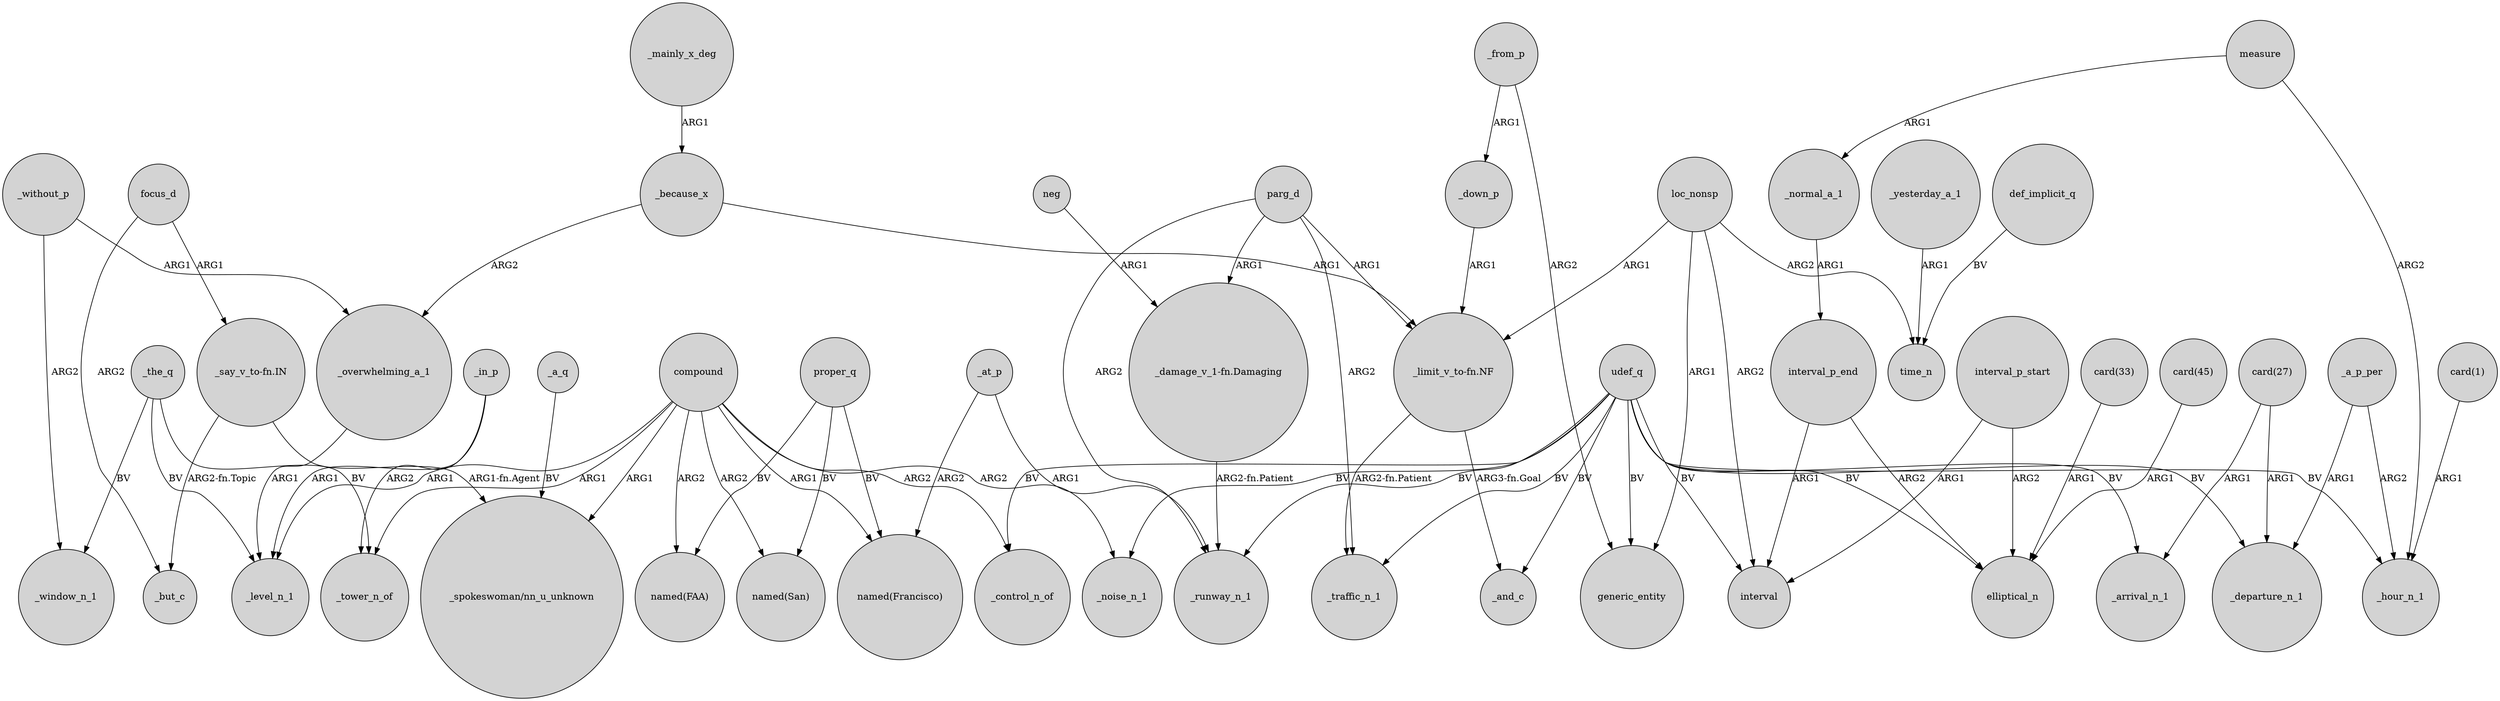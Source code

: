 digraph {
	node [shape=circle style=filled]
	_in_p -> _level_n_1 [label=ARG1]
	udef_q -> _noise_n_1 [label=BV]
	_yesterday_a_1 -> time_n [label=ARG1]
	_the_q -> _window_n_1 [label=BV]
	loc_nonsp -> interval [label=ARG2]
	compound -> _noise_n_1 [label=ARG2]
	loc_nonsp -> "_limit_v_to-fn.NF" [label=ARG1]
	udef_q -> generic_entity [label=BV]
	udef_q -> elliptical_n [label=BV]
	_normal_a_1 -> interval_p_end [label=ARG1]
	proper_q -> "named(Francisco)" [label=BV]
	def_implicit_q -> time_n [label=BV]
	compound -> "named(San)" [label=ARG2]
	parg_d -> _traffic_n_1 [label=ARG2]
	_because_x -> _overwhelming_a_1 [label=ARG2]
	compound -> _tower_n_of [label=ARG1]
	compound -> "named(FAA)" [label=ARG2]
	udef_q -> _control_n_of [label=BV]
	"card(27)" -> _departure_n_1 [label=ARG1]
	_from_p -> _down_p [label=ARG1]
	_the_q -> _tower_n_of [label=BV]
	_a_q -> "_spokeswoman/nn_u_unknown" [label=BV]
	"card(45)" -> elliptical_n [label=ARG1]
	"card(27)" -> _arrival_n_1 [label=ARG1]
	udef_q -> _hour_n_1 [label=BV]
	interval_p_end -> elliptical_n [label=ARG2]
	loc_nonsp -> generic_entity [label=ARG1]
	_from_p -> generic_entity [label=ARG2]
	_at_p -> _runway_n_1 [label=ARG1]
	interval_p_start -> elliptical_n [label=ARG2]
	parg_d -> "_limit_v_to-fn.NF" [label=ARG1]
	_the_q -> _level_n_1 [label=BV]
	udef_q -> _departure_n_1 [label=BV]
	loc_nonsp -> time_n [label=ARG2]
	focus_d -> _but_c [label=ARG2]
	parg_d -> "_damage_v_1-fn.Damaging" [label=ARG1]
	compound -> _control_n_of [label=ARG2]
	"_say_v_to-fn.IN" -> _but_c [label="ARG2-fn.Topic"]
	"card(1)" -> _hour_n_1 [label=ARG1]
	_in_p -> _tower_n_of [label=ARG2]
	neg -> "_damage_v_1-fn.Damaging" [label=ARG1]
	_a_p_per -> _departure_n_1 [label=ARG1]
	_because_x -> "_limit_v_to-fn.NF" [label=ARG1]
	_without_p -> _overwhelming_a_1 [label=ARG1]
	interval_p_start -> interval [label=ARG1]
	_overwhelming_a_1 -> _level_n_1 [label=ARG1]
	"_say_v_to-fn.IN" -> "_spokeswoman/nn_u_unknown" [label="ARG1-fn.Agent"]
	compound -> "named(Francisco)" [label=ARG1]
	compound -> "_spokeswoman/nn_u_unknown" [label=ARG1]
	"_limit_v_to-fn.NF" -> _traffic_n_1 [label="ARG2-fn.Patient"]
	proper_q -> "named(FAA)" [label=BV]
	interval_p_end -> interval [label=ARG1]
	udef_q -> _arrival_n_1 [label=BV]
	udef_q -> _runway_n_1 [label=BV]
	"_damage_v_1-fn.Damaging" -> _runway_n_1 [label="ARG2-fn.Patient"]
	"_limit_v_to-fn.NF" -> _and_c [label="ARG3-fn.Goal"]
	udef_q -> _traffic_n_1 [label=BV]
	proper_q -> "named(San)" [label=BV]
	measure -> _normal_a_1 [label=ARG1]
	_down_p -> "_limit_v_to-fn.NF" [label=ARG1]
	parg_d -> _runway_n_1 [label=ARG2]
	_a_p_per -> _hour_n_1 [label=ARG2]
	_at_p -> "named(Francisco)" [label=ARG2]
	udef_q -> _and_c [label=BV]
	_mainly_x_deg -> _because_x [label=ARG1]
	compound -> _level_n_1 [label=ARG1]
	udef_q -> interval [label=BV]
	_without_p -> _window_n_1 [label=ARG2]
	measure -> _hour_n_1 [label=ARG2]
	focus_d -> "_say_v_to-fn.IN" [label=ARG1]
	"card(33)" -> elliptical_n [label=ARG1]
}
